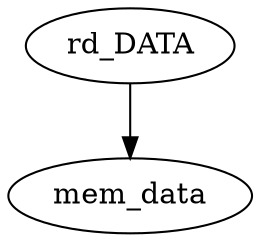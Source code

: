 strict digraph "" {
	rd_DATA	 [complexity=2,
		importance=0.0806898009648,
		rank=0.0403449004824];
	mem_data	 [complexity=0,
		importance=0.0484138504224,
		rank=0.0];
	rd_DATA -> mem_data;
}
